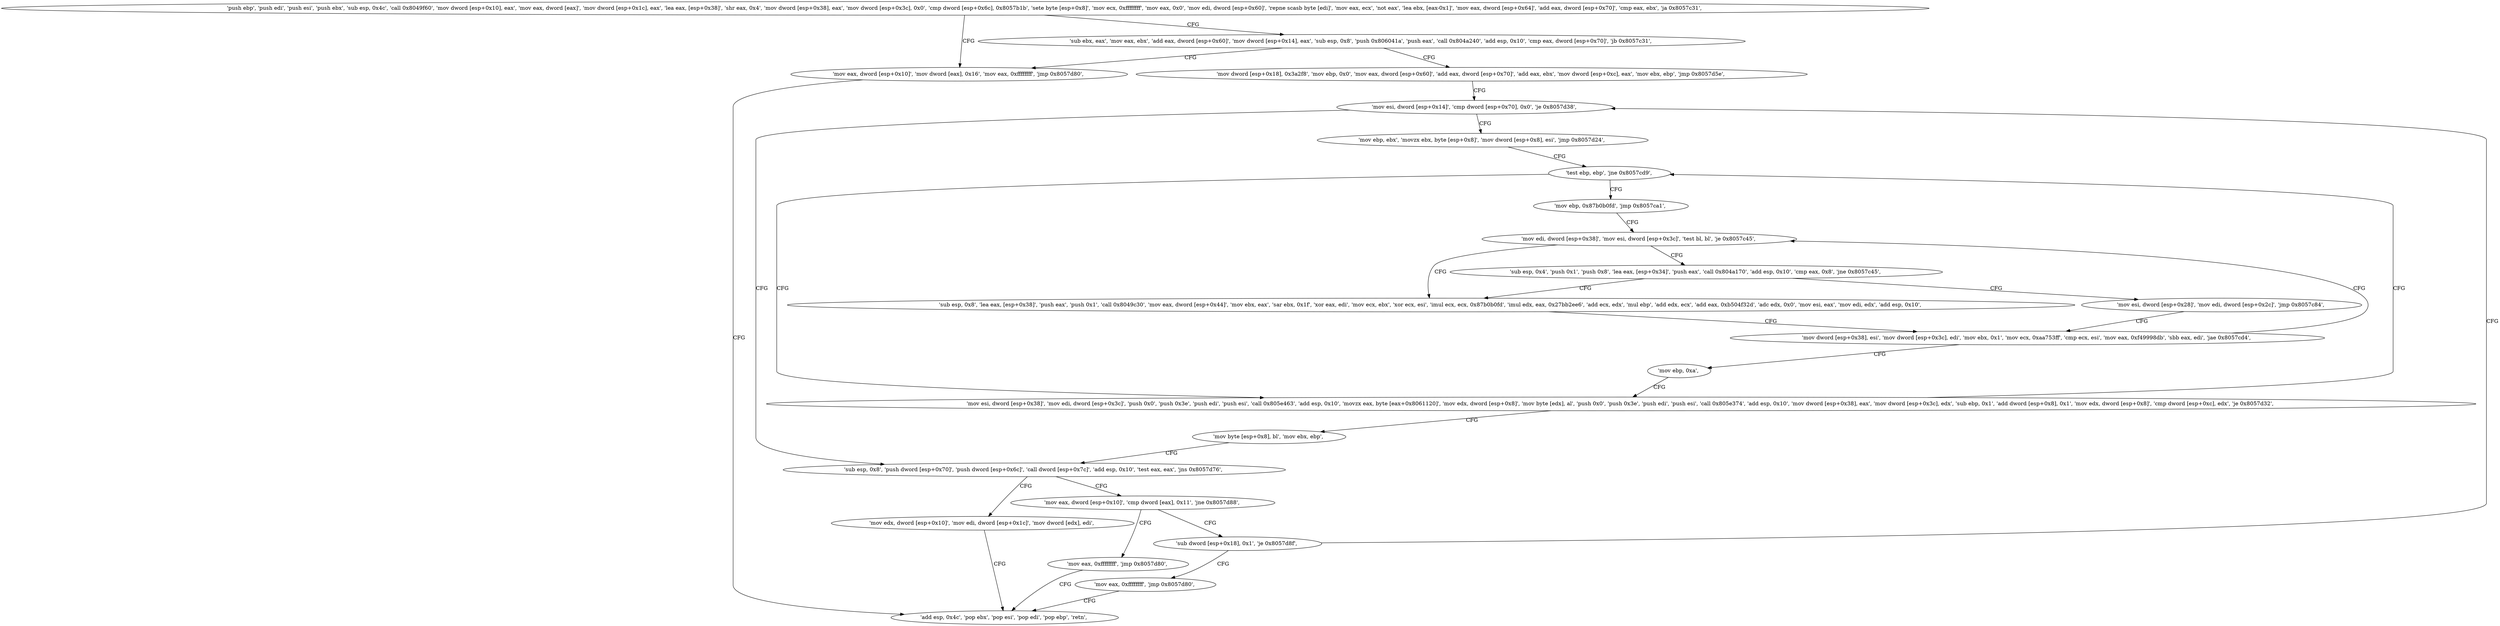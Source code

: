 digraph "func" {
"134577043" [label = "'push ebp', 'push edi', 'push esi', 'push ebx', 'sub esp, 0x4c', 'call 0x8049f60', 'mov dword [esp+0x10], eax', 'mov eax, dword [eax]', 'mov dword [esp+0x1c], eax', 'lea eax, [esp+0x38]', 'shr eax, 0x4', 'mov dword [esp+0x38], eax', 'mov dword [esp+0x3c], 0x0', 'cmp dword [esp+0x6c], 0x8057b1b', 'sete byte [esp+0x8]', 'mov ecx, 0xffffffff', 'mov eax, 0x0', 'mov edi, dword [esp+0x60]', 'repne scasb byte [edi]', 'mov eax, ecx', 'not eax', 'lea ebx, [eax-0x1]', 'mov eax, dword [esp+0x64]', 'add eax, dword [esp+0x70]', 'cmp eax, ebx', 'ja 0x8057c31', " ]
"134577201" [label = "'mov eax, dword [esp+0x10]', 'mov dword [eax], 0x16', 'mov eax, 0xffffffff', 'jmp 0x8057d80', " ]
"134577132" [label = "'sub ebx, eax', 'mov eax, ebx', 'add eax, dword [esp+0x60]', 'mov dword [esp+0x14], eax', 'sub esp, 0x8', 'push 0x806041a', 'push eax', 'call 0x804a240', 'add esp, 0x10', 'cmp eax, dword [esp+0x70]', 'jb 0x8057c31', " ]
"134577536" [label = "'add esp, 0x4c', 'pop ebx', 'pop esi', 'pop edi', 'pop ebp', 'retn', " ]
"134577167" [label = "'mov dword [esp+0x18], 0x3a2f8', 'mov ebp, 0x0', 'mov eax, dword [esp+0x60]', 'add eax, dword [esp+0x70]', 'add eax, ebx', 'mov dword [esp+0xc], eax', 'mov ebx, ebp', 'jmp 0x8057d5e', " ]
"134577502" [label = "'mov esi, dword [esp+0x14]', 'cmp dword [esp+0x70], 0x0', 'je 0x8057d38', " ]
"134577464" [label = "'sub esp, 0x8', 'push dword [esp+0x70]', 'push dword [esp+0x6c]', 'call dword [esp+0x7c]', 'add esp, 0x10', 'test eax, eax', 'jns 0x8057d76', " ]
"134577513" [label = "'mov ebp, ebx', 'movzx ebx, byte [esp+0x8]', 'mov dword [esp+0x8], esi', 'jmp 0x8057d24', " ]
"134577526" [label = "'mov edx, dword [esp+0x10]', 'mov edi, dword [esp+0x1c]', 'mov dword [edx], edi', " ]
"134577486" [label = "'mov eax, dword [esp+0x10]', 'cmp dword [eax], 0x11', 'jne 0x8057d88', " ]
"134577444" [label = "'test ebp, ebp', 'jne 0x8057cd9', " ]
"134577544" [label = "'mov eax, 0xffffffff', 'jmp 0x8057d80', " ]
"134577495" [label = "'sub dword [esp+0x18], 0x1', 'je 0x8057d8f', " ]
"134577369" [label = "'mov esi, dword [esp+0x38]', 'mov edi, dword [esp+0x3c]', 'push 0x0', 'push 0x3e', 'push edi', 'push esi', 'call 0x805e463', 'add esp, 0x10', 'movzx eax, byte [eax+0x8061120]', 'mov edx, dword [esp+0x8]', 'mov byte [edx], al', 'push 0x0', 'push 0x3e', 'push edi', 'push esi', 'call 0x805e374', 'add esp, 0x10', 'mov dword [esp+0x38], eax', 'mov dword [esp+0x3c], edx', 'sub ebp, 0x1', 'add dword [esp+0x8], 0x1', 'mov edx, dword [esp+0x8]', 'cmp dword [esp+0xc], edx', 'je 0x8057d32', " ]
"134577448" [label = "'mov ebp, 0x87b0b0fd', 'jmp 0x8057ca1', " ]
"134577551" [label = "'mov eax, 0xffffffff', 'jmp 0x8057d80', " ]
"134577458" [label = "'mov byte [esp+0x8], bl', 'mov ebx, ebp', " ]
"134577313" [label = "'mov edi, dword [esp+0x38]', 'mov esi, dword [esp+0x3c]', 'test bl, bl', 'je 0x8057c45', " ]
"134577221" [label = "'sub esp, 0x8', 'lea eax, [esp+0x38]', 'push eax', 'push 0x1', 'call 0x8049c30', 'mov eax, dword [esp+0x44]', 'mov ebx, eax', 'sar ebx, 0x1f', 'xor eax, edi', 'mov ecx, ebx', 'xor ecx, esi', 'imul ecx, ecx, 0x87b0b0fd', 'imul edx, eax, 0x27bb2ee6', 'add ecx, edx', 'mul ebp', 'add edx, ecx', 'add eax, 0xb504f32d', 'adc edx, 0x0', 'mov esi, eax', 'mov edi, edx', 'add esp, 0x10', " ]
"134577325" [label = "'sub esp, 0x4', 'push 0x1', 'push 0x8', 'lea eax, [esp+0x34]', 'push eax', 'call 0x804a170', 'add esp, 0x10', 'cmp eax, 0x8', 'jne 0x8057c45', " ]
"134577284" [label = "'mov dword [esp+0x38], esi', 'mov dword [esp+0x3c], edi', 'mov ebx, 0x1', 'mov ecx, 0xaa753ff', 'cmp ecx, esi', 'mov eax, 0xf49998db', 'sbb eax, edi', 'jae 0x8057cd4', " ]
"134577354" [label = "'mov esi, dword [esp+0x28]', 'mov edi, dword [esp+0x2c]', 'jmp 0x8057c84', " ]
"134577364" [label = "'mov ebp, 0xa', " ]
"134577043" -> "134577201" [ label = "CFG" ]
"134577043" -> "134577132" [ label = "CFG" ]
"134577201" -> "134577536" [ label = "CFG" ]
"134577132" -> "134577201" [ label = "CFG" ]
"134577132" -> "134577167" [ label = "CFG" ]
"134577167" -> "134577502" [ label = "CFG" ]
"134577502" -> "134577464" [ label = "CFG" ]
"134577502" -> "134577513" [ label = "CFG" ]
"134577464" -> "134577526" [ label = "CFG" ]
"134577464" -> "134577486" [ label = "CFG" ]
"134577513" -> "134577444" [ label = "CFG" ]
"134577526" -> "134577536" [ label = "CFG" ]
"134577486" -> "134577544" [ label = "CFG" ]
"134577486" -> "134577495" [ label = "CFG" ]
"134577444" -> "134577369" [ label = "CFG" ]
"134577444" -> "134577448" [ label = "CFG" ]
"134577544" -> "134577536" [ label = "CFG" ]
"134577495" -> "134577551" [ label = "CFG" ]
"134577495" -> "134577502" [ label = "CFG" ]
"134577369" -> "134577458" [ label = "CFG" ]
"134577369" -> "134577444" [ label = "CFG" ]
"134577448" -> "134577313" [ label = "CFG" ]
"134577551" -> "134577536" [ label = "CFG" ]
"134577458" -> "134577464" [ label = "CFG" ]
"134577313" -> "134577221" [ label = "CFG" ]
"134577313" -> "134577325" [ label = "CFG" ]
"134577221" -> "134577284" [ label = "CFG" ]
"134577325" -> "134577221" [ label = "CFG" ]
"134577325" -> "134577354" [ label = "CFG" ]
"134577284" -> "134577364" [ label = "CFG" ]
"134577284" -> "134577313" [ label = "CFG" ]
"134577354" -> "134577284" [ label = "CFG" ]
"134577364" -> "134577369" [ label = "CFG" ]
}
